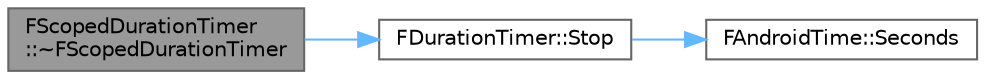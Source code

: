 digraph "FScopedDurationTimer::~FScopedDurationTimer"
{
 // INTERACTIVE_SVG=YES
 // LATEX_PDF_SIZE
  bgcolor="transparent";
  edge [fontname=Helvetica,fontsize=10,labelfontname=Helvetica,labelfontsize=10];
  node [fontname=Helvetica,fontsize=10,shape=box,height=0.2,width=0.4];
  rankdir="LR";
  Node1 [id="Node000001",label="FScopedDurationTimer\l::~FScopedDurationTimer",height=0.2,width=0.4,color="gray40", fillcolor="grey60", style="filled", fontcolor="black",tooltip="Dtor, updating seconds with time delta."];
  Node1 -> Node2 [id="edge1_Node000001_Node000002",color="steelblue1",style="solid",tooltip=" "];
  Node2 [id="Node000002",label="FDurationTimer::Stop",height=0.2,width=0.4,color="grey40", fillcolor="white", style="filled",URL="$de/dcf/classFDurationTimer.html#a6960f44343b5bcbca42eff4af7ff223c",tooltip=" "];
  Node2 -> Node3 [id="edge2_Node000002_Node000003",color="steelblue1",style="solid",tooltip=" "];
  Node3 [id="Node000003",label="FAndroidTime::Seconds",height=0.2,width=0.4,color="grey40", fillcolor="white", style="filled",URL="$d1/d27/structFAndroidTime.html#ad64caf5a4cf7be5a98034240d951a54e",tooltip=" "];
}
